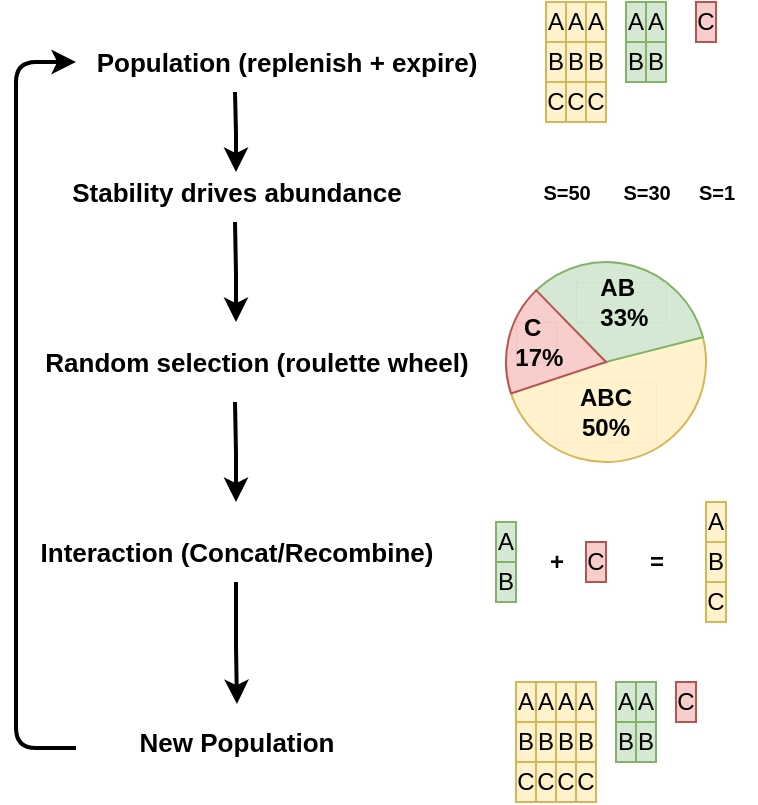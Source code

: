 <mxfile version="28.2.0">
  <diagram name="Page-1" id="aj6ILeAGqi16sulw5opv">
    <mxGraphModel grid="1" page="1" gridSize="10" guides="1" tooltips="1" connect="1" arrows="1" fold="1" pageScale="1" pageWidth="850" pageHeight="1100" math="0" shadow="0">
      <root>
        <mxCell id="0" />
        <mxCell id="1" parent="0" />
        <mxCell id="lmlzSXmy3zsbeizYmBdr-4" value="" style="verticalLabelPosition=bottom;verticalAlign=top;html=1;shape=mxgraph.basic.pie;fillColor=#fff2cc;strokeColor=#d6b656;startAngle=0.2;endAngle=0.711;" vertex="1" parent="1">
          <mxGeometry x="525" y="310" width="100" height="100" as="geometry" />
        </mxCell>
        <mxCell id="lmlzSXmy3zsbeizYmBdr-5" value="" style="verticalLabelPosition=bottom;verticalAlign=top;html=1;shape=mxgraph.basic.pie;fillColor=#d5e8d4;strokeColor=#82b366;startAngle=0.168;endAngle=0.502;rotation=-105;" vertex="1" parent="1">
          <mxGeometry x="525" y="310" width="100" height="100" as="geometry" />
        </mxCell>
        <mxCell id="lmlzSXmy3zsbeizYmBdr-10" value="" style="verticalLabelPosition=bottom;verticalAlign=top;html=1;shape=mxgraph.basic.pie;fillColor=#f8cecc;strokeColor=#b85450;startAngle=0.324;endAngle=0.502;rotation=135;" vertex="1" parent="1">
          <mxGeometry x="524.997" y="309.997" width="100" height="100" as="geometry" />
        </mxCell>
        <mxCell id="lmlzSXmy3zsbeizYmBdr-14" value="ABC 50%" style="shape=rect;strokeWidth=0;fontStyle=1;html=1;whiteSpace=wrap;align=center;fillColor=#fff2cc;strokeColor=#d6b656;" vertex="1" parent="1">
          <mxGeometry x="550" y="370" width="50" height="30" as="geometry" />
        </mxCell>
        <mxCell id="lmlzSXmy3zsbeizYmBdr-15" value="" style="align=left;html=1;verticalAlign=middle;labelPosition=right;verticalLabelPosition=middle;labelBackgroundColor=none;fontSize=10" connectable="0" vertex="1" parent="lmlzSXmy3zsbeizYmBdr-14">
          <mxGeometry x="50" y="15" as="geometry" />
        </mxCell>
        <mxCell id="lmlzSXmy3zsbeizYmBdr-21" value="C&amp;nbsp;&lt;div&gt;&amp;nbsp;17%&lt;/div&gt;" style="shape=rect;strokeWidth=0;fontStyle=1;html=1;whiteSpace=wrap;align=center;fillColor=#f8cecc;strokeColor=#b85450;" vertex="1" parent="1">
          <mxGeometry x="530" y="340" width="20" height="20" as="geometry" />
        </mxCell>
        <mxCell id="lmlzSXmy3zsbeizYmBdr-22" value="" style="align=left;html=1;verticalAlign=middle;labelPosition=right;verticalLabelPosition=middle;labelBackgroundColor=none;fontSize=10" connectable="0" vertex="1" parent="lmlzSXmy3zsbeizYmBdr-21">
          <mxGeometry x="20" y="10" as="geometry" />
        </mxCell>
        <mxCell id="lmlzSXmy3zsbeizYmBdr-24" value="&lt;b&gt;&lt;font style=&quot;font-size: 13px;&quot;&gt;Population (replenish + expire)&lt;/font&gt;&lt;/b&gt;" style="text;html=1;align=center;verticalAlign=middle;resizable=0;points=[];autosize=1;strokeColor=none;fillColor=none;" vertex="1" parent="1">
          <mxGeometry x="310" y="195" width="210" height="30" as="geometry" />
        </mxCell>
        <mxCell id="lmlzSXmy3zsbeizYmBdr-26" value="&lt;b&gt;&lt;font style=&quot;font-size: 13px;&quot;&gt;Random selection (roulette wheel)&lt;/font&gt;&lt;/b&gt;" style="text;html=1;align=center;verticalAlign=middle;resizable=0;points=[];autosize=1;strokeColor=none;fillColor=none;" vertex="1" parent="1">
          <mxGeometry x="280" y="345" width="240" height="30" as="geometry" />
        </mxCell>
        <mxCell id="lmlzSXmy3zsbeizYmBdr-82" value="" style="edgeStyle=orthogonalEdgeStyle;rounded=0;orthogonalLoop=1;jettySize=auto;html=1;strokeWidth=2;entryX=0.504;entryY=-0.133;entryDx=0;entryDy=0;entryPerimeter=0;" edge="1" parent="1" source="lmlzSXmy3zsbeizYmBdr-46" target="lmlzSXmy3zsbeizYmBdr-68">
          <mxGeometry relative="1" as="geometry">
            <mxPoint x="390" y="520" as="targetPoint" />
          </mxGeometry>
        </mxCell>
        <mxCell id="lmlzSXmy3zsbeizYmBdr-46" value="&lt;b&gt;&lt;font style=&quot;font-size: 13px;&quot;&gt;Interaction (Concat/Recombine)&lt;/font&gt;&lt;/b&gt;" style="text;html=1;align=center;verticalAlign=middle;resizable=0;points=[];autosize=1;strokeColor=none;fillColor=none;" vertex="1" parent="1">
          <mxGeometry x="280" y="440" width="220" height="30" as="geometry" />
        </mxCell>
        <mxCell id="lmlzSXmy3zsbeizYmBdr-68" value="&lt;b&gt;&lt;font style=&quot;font-size: 13px;&quot;&gt;New Population&lt;/font&gt;&lt;/b&gt;" style="text;html=1;align=center;verticalAlign=middle;resizable=0;points=[];autosize=1;strokeColor=none;fillColor=none;" vertex="1" parent="1">
          <mxGeometry x="330" y="535" width="120" height="30" as="geometry" />
        </mxCell>
        <mxCell id="lmlzSXmy3zsbeizYmBdr-70" value="" style="endArrow=classic;html=1;rounded=1;strokeWidth=2;curved=0;" edge="1" parent="1">
          <mxGeometry width="50" height="50" relative="1" as="geometry">
            <mxPoint x="310" y="553" as="sourcePoint" />
            <mxPoint x="310" y="210" as="targetPoint" />
            <Array as="points">
              <mxPoint x="280" y="553" />
              <mxPoint x="280" y="490" />
              <mxPoint x="280" y="440" />
              <mxPoint x="280" y="210" />
            </Array>
          </mxGeometry>
        </mxCell>
        <mxCell id="lmlzSXmy3zsbeizYmBdr-76" value="" style="group" connectable="0" vertex="1" parent="1">
          <mxGeometry x="545" y="180" width="60" height="60" as="geometry" />
        </mxCell>
        <mxCell id="lvKgKvXLOtJM2dlG6-CL-1" value="A" style="rounded=0;whiteSpace=wrap;html=1;fillColor=#fff2cc;strokeColor=#d6b656;" vertex="1" parent="lmlzSXmy3zsbeizYmBdr-76">
          <mxGeometry x="10" width="10" height="20" as="geometry" />
        </mxCell>
        <mxCell id="lvKgKvXLOtJM2dlG6-CL-2" value="B" style="rounded=0;whiteSpace=wrap;html=1;fillColor=#fff2cc;strokeColor=#d6b656;" vertex="1" parent="lmlzSXmy3zsbeizYmBdr-76">
          <mxGeometry x="10" y="20" width="10" height="20" as="geometry" />
        </mxCell>
        <mxCell id="lvKgKvXLOtJM2dlG6-CL-3" value="C" style="rounded=0;whiteSpace=wrap;html=1;fillColor=#fff2cc;strokeColor=#d6b656;" vertex="1" parent="lmlzSXmy3zsbeizYmBdr-76">
          <mxGeometry x="10" y="40" width="10" height="20" as="geometry" />
        </mxCell>
        <mxCell id="lvKgKvXLOtJM2dlG6-CL-5" value="A" style="rounded=0;whiteSpace=wrap;html=1;fillColor=#fff2cc;strokeColor=#d6b656;" vertex="1" parent="lmlzSXmy3zsbeizYmBdr-76">
          <mxGeometry x="20" width="10" height="20" as="geometry" />
        </mxCell>
        <mxCell id="lvKgKvXLOtJM2dlG6-CL-6" value="B" style="rounded=0;whiteSpace=wrap;html=1;fillColor=#fff2cc;strokeColor=#d6b656;" vertex="1" parent="lmlzSXmy3zsbeizYmBdr-76">
          <mxGeometry x="20" y="20" width="10" height="20" as="geometry" />
        </mxCell>
        <mxCell id="lvKgKvXLOtJM2dlG6-CL-7" value="C" style="rounded=0;whiteSpace=wrap;html=1;fillColor=#fff2cc;strokeColor=#d6b656;" vertex="1" parent="lmlzSXmy3zsbeizYmBdr-76">
          <mxGeometry x="20" y="40" width="10" height="20" as="geometry" />
        </mxCell>
        <mxCell id="lvKgKvXLOtJM2dlG6-CL-10" value="A" style="rounded=0;whiteSpace=wrap;html=1;fillColor=#d5e8d4;strokeColor=#82b366;" vertex="1" parent="lmlzSXmy3zsbeizYmBdr-76">
          <mxGeometry x="40" width="10" height="20" as="geometry" />
        </mxCell>
        <mxCell id="lvKgKvXLOtJM2dlG6-CL-11" value="B" style="rounded=0;whiteSpace=wrap;html=1;fillColor=#d5e8d4;strokeColor=#82b366;" vertex="1" parent="lmlzSXmy3zsbeizYmBdr-76">
          <mxGeometry x="50" y="20" width="10" height="20" as="geometry" />
        </mxCell>
        <mxCell id="lvKgKvXLOtJM2dlG6-CL-14" value="A" style="rounded=0;whiteSpace=wrap;html=1;fillColor=#d5e8d4;strokeColor=#82b366;" vertex="1" parent="lmlzSXmy3zsbeizYmBdr-76">
          <mxGeometry x="50" width="10" height="20" as="geometry" />
        </mxCell>
        <mxCell id="lvKgKvXLOtJM2dlG6-CL-15" value="B" style="rounded=0;whiteSpace=wrap;html=1;fillColor=#d5e8d4;strokeColor=#82b366;" vertex="1" parent="lmlzSXmy3zsbeizYmBdr-76">
          <mxGeometry x="40" y="20" width="10" height="20" as="geometry" />
        </mxCell>
        <mxCell id="lvKgKvXLOtJM2dlG6-CL-16" value="A" style="rounded=0;whiteSpace=wrap;html=1;fillColor=#fff2cc;strokeColor=#d6b656;" vertex="1" parent="lmlzSXmy3zsbeizYmBdr-76">
          <mxGeometry width="10" height="20" as="geometry" />
        </mxCell>
        <mxCell id="lvKgKvXLOtJM2dlG6-CL-17" value="B" style="rounded=0;whiteSpace=wrap;html=1;fillColor=#fff2cc;strokeColor=#d6b656;" vertex="1" parent="lmlzSXmy3zsbeizYmBdr-76">
          <mxGeometry y="20" width="10" height="20" as="geometry" />
        </mxCell>
        <mxCell id="lvKgKvXLOtJM2dlG6-CL-18" value="C" style="rounded=0;whiteSpace=wrap;html=1;fillColor=#fff2cc;strokeColor=#d6b656;" vertex="1" parent="lmlzSXmy3zsbeizYmBdr-76">
          <mxGeometry y="40" width="10" height="20" as="geometry" />
        </mxCell>
        <mxCell id="lmlzSXmy3zsbeizYmBdr-78" value="" style="group" connectable="0" vertex="1" parent="1">
          <mxGeometry x="520" y="430" width="115" height="60" as="geometry" />
        </mxCell>
        <mxCell id="lmlzSXmy3zsbeizYmBdr-27" value="C" style="rounded=0;whiteSpace=wrap;html=1;fillColor=#f8cecc;strokeColor=#b85450;" vertex="1" parent="lmlzSXmy3zsbeizYmBdr-78">
          <mxGeometry x="45" y="20" width="10" height="20" as="geometry" />
        </mxCell>
        <mxCell id="lmlzSXmy3zsbeizYmBdr-28" value="A" style="rounded=0;whiteSpace=wrap;html=1;fillColor=#d5e8d4;strokeColor=#82b366;" vertex="1" parent="lmlzSXmy3zsbeizYmBdr-78">
          <mxGeometry y="10" width="10" height="20" as="geometry" />
        </mxCell>
        <mxCell id="lmlzSXmy3zsbeizYmBdr-29" value="B" style="rounded=0;whiteSpace=wrap;html=1;fillColor=#d5e8d4;strokeColor=#82b366;" vertex="1" parent="lmlzSXmy3zsbeizYmBdr-78">
          <mxGeometry y="30" width="10" height="20" as="geometry" />
        </mxCell>
        <mxCell id="lmlzSXmy3zsbeizYmBdr-34" value="&lt;b&gt;+&lt;/b&gt;" style="text;html=1;align=center;verticalAlign=middle;resizable=0;points=[];autosize=1;strokeColor=none;fillColor=none;" vertex="1" parent="lmlzSXmy3zsbeizYmBdr-78">
          <mxGeometry x="15" y="15" width="30" height="30" as="geometry" />
        </mxCell>
        <mxCell id="lmlzSXmy3zsbeizYmBdr-38" value="&lt;b&gt;=&lt;/b&gt;" style="text;html=1;align=center;verticalAlign=middle;resizable=0;points=[];autosize=1;strokeColor=none;fillColor=none;" vertex="1" parent="lmlzSXmy3zsbeizYmBdr-78">
          <mxGeometry x="65" y="15" width="30" height="30" as="geometry" />
        </mxCell>
        <mxCell id="lmlzSXmy3zsbeizYmBdr-39" value="A" style="rounded=0;whiteSpace=wrap;html=1;fillColor=#fff2cc;strokeColor=#d6b656;" vertex="1" parent="lmlzSXmy3zsbeizYmBdr-78">
          <mxGeometry x="105" width="10" height="20" as="geometry" />
        </mxCell>
        <mxCell id="lmlzSXmy3zsbeizYmBdr-40" value="B" style="rounded=0;whiteSpace=wrap;html=1;fillColor=#fff2cc;strokeColor=#d6b656;" vertex="1" parent="lmlzSXmy3zsbeizYmBdr-78">
          <mxGeometry x="105" y="20" width="10" height="20" as="geometry" />
        </mxCell>
        <mxCell id="lmlzSXmy3zsbeizYmBdr-41" value="C" style="rounded=0;whiteSpace=wrap;html=1;fillColor=#fff2cc;strokeColor=#d6b656;" vertex="1" parent="lmlzSXmy3zsbeizYmBdr-78">
          <mxGeometry x="105" y="40" width="10" height="20" as="geometry" />
        </mxCell>
        <mxCell id="lmlzSXmy3zsbeizYmBdr-83" value="" style="edgeStyle=orthogonalEdgeStyle;rounded=0;orthogonalLoop=1;jettySize=auto;html=1;strokeWidth=2;" edge="1" parent="1">
          <mxGeometry relative="1" as="geometry">
            <mxPoint x="389.5" y="380" as="sourcePoint" />
            <mxPoint x="390" y="430" as="targetPoint" />
          </mxGeometry>
        </mxCell>
        <mxCell id="lmlzSXmy3zsbeizYmBdr-86" value="AB&amp;nbsp; &amp;nbsp;33%" style="shape=rect;strokeWidth=0;fontStyle=1;html=1;whiteSpace=wrap;align=center;fillColor=#d5e8d4;strokeColor=#82b366;" vertex="1" parent="1">
          <mxGeometry x="560" y="320" width="45" height="20" as="geometry" />
        </mxCell>
        <mxCell id="lmlzSXmy3zsbeizYmBdr-87" value="" style="align=left;html=1;verticalAlign=middle;labelPosition=right;verticalLabelPosition=middle;labelBackgroundColor=none;fontSize=10" connectable="0" vertex="1" parent="lmlzSXmy3zsbeizYmBdr-86">
          <mxGeometry x="45" y="10" as="geometry" />
        </mxCell>
        <mxCell id="lmlzSXmy3zsbeizYmBdr-95" value="&lt;b&gt;&lt;font style=&quot;font-size: 10px;&quot;&gt;S=50&lt;/font&gt;&lt;/b&gt;" style="text;html=1;align=center;verticalAlign=middle;resizable=0;points=[];autosize=1;strokeColor=none;fillColor=none;" vertex="1" parent="1">
          <mxGeometry x="530" y="260" width="50" height="30" as="geometry" />
        </mxCell>
        <mxCell id="lmlzSXmy3zsbeizYmBdr-96" value="&lt;b&gt;&lt;font style=&quot;font-size: 10px;&quot;&gt;S=30&lt;/font&gt;&lt;/b&gt;" style="text;html=1;align=center;verticalAlign=middle;resizable=0;points=[];autosize=1;strokeColor=none;fillColor=none;" vertex="1" parent="1">
          <mxGeometry x="570" y="260" width="50" height="30" as="geometry" />
        </mxCell>
        <mxCell id="lmlzSXmy3zsbeizYmBdr-97" value="&lt;b&gt;&lt;font style=&quot;font-size: 10px;&quot;&gt;S=1&lt;/font&gt;&lt;/b&gt;" style="text;html=1;align=center;verticalAlign=middle;resizable=0;points=[];autosize=1;strokeColor=none;fillColor=none;" vertex="1" parent="1">
          <mxGeometry x="610" y="260" width="40" height="30" as="geometry" />
        </mxCell>
        <mxCell id="lvKgKvXLOtJM2dlG6-CL-12" value="C" style="rounded=0;whiteSpace=wrap;html=1;fillColor=#f8cecc;strokeColor=#b85450;" vertex="1" parent="1">
          <mxGeometry x="620" y="180" width="10" height="20" as="geometry" />
        </mxCell>
        <mxCell id="lmlzSXmy3zsbeizYmBdr-105" value="&lt;span style=&quot;font-size: 13px;&quot;&gt;&lt;b&gt;Stability drives abundance&lt;/b&gt;&lt;/span&gt;" style="text;html=1;align=center;verticalAlign=middle;resizable=0;points=[];autosize=1;strokeColor=none;fillColor=none;" vertex="1" parent="1">
          <mxGeometry x="295" y="260" width="190" height="30" as="geometry" />
        </mxCell>
        <mxCell id="lmlzSXmy3zsbeizYmBdr-107" value="" style="edgeStyle=orthogonalEdgeStyle;rounded=0;orthogonalLoop=1;jettySize=auto;html=1;strokeWidth=2;" edge="1" parent="1">
          <mxGeometry relative="1" as="geometry">
            <mxPoint x="389.5" y="290" as="sourcePoint" />
            <mxPoint x="390" y="340" as="targetPoint" />
          </mxGeometry>
        </mxCell>
        <mxCell id="lmlzSXmy3zsbeizYmBdr-108" value="" style="edgeStyle=orthogonalEdgeStyle;rounded=0;orthogonalLoop=1;jettySize=auto;html=1;strokeWidth=2;" edge="1" parent="1">
          <mxGeometry relative="1" as="geometry">
            <mxPoint x="389.5" y="225" as="sourcePoint" />
            <mxPoint x="390" y="265" as="targetPoint" />
          </mxGeometry>
        </mxCell>
        <mxCell id="lmlzSXmy3zsbeizYmBdr-110" value="" style="group" connectable="0" vertex="1" parent="1">
          <mxGeometry x="530" y="520" width="90" height="60" as="geometry" />
        </mxCell>
        <mxCell id="lmlzSXmy3zsbeizYmBdr-79" value="" style="group" connectable="0" vertex="1" parent="lmlzSXmy3zsbeizYmBdr-110">
          <mxGeometry width="70" height="60" as="geometry" />
        </mxCell>
        <mxCell id="lmlzSXmy3zsbeizYmBdr-48" value="A" style="rounded=0;whiteSpace=wrap;html=1;fillColor=#fff2cc;strokeColor=#d6b656;" vertex="1" parent="lmlzSXmy3zsbeizYmBdr-79">
          <mxGeometry x="20" width="10" height="20" as="geometry" />
        </mxCell>
        <mxCell id="lmlzSXmy3zsbeizYmBdr-49" value="B" style="rounded=0;whiteSpace=wrap;html=1;fillColor=#fff2cc;strokeColor=#d6b656;" vertex="1" parent="lmlzSXmy3zsbeizYmBdr-79">
          <mxGeometry x="20" y="20" width="10" height="20" as="geometry" />
        </mxCell>
        <mxCell id="lmlzSXmy3zsbeizYmBdr-50" value="C" style="rounded=0;whiteSpace=wrap;html=1;fillColor=#fff2cc;strokeColor=#d6b656;" vertex="1" parent="lmlzSXmy3zsbeizYmBdr-79">
          <mxGeometry x="20" y="40" width="10" height="20" as="geometry" />
        </mxCell>
        <mxCell id="lmlzSXmy3zsbeizYmBdr-51" value="A" style="rounded=0;whiteSpace=wrap;html=1;fillColor=#fff2cc;strokeColor=#d6b656;" vertex="1" parent="lmlzSXmy3zsbeizYmBdr-79">
          <mxGeometry x="30" width="10" height="20" as="geometry" />
        </mxCell>
        <mxCell id="lmlzSXmy3zsbeizYmBdr-52" value="B" style="rounded=0;whiteSpace=wrap;html=1;fillColor=#fff2cc;strokeColor=#d6b656;" vertex="1" parent="lmlzSXmy3zsbeizYmBdr-79">
          <mxGeometry x="30" y="20" width="10" height="20" as="geometry" />
        </mxCell>
        <mxCell id="lmlzSXmy3zsbeizYmBdr-53" value="C" style="rounded=0;whiteSpace=wrap;html=1;fillColor=#fff2cc;strokeColor=#d6b656;" vertex="1" parent="lmlzSXmy3zsbeizYmBdr-79">
          <mxGeometry x="30" y="40" width="10" height="20" as="geometry" />
        </mxCell>
        <mxCell id="lmlzSXmy3zsbeizYmBdr-54" value="A" style="rounded=0;whiteSpace=wrap;html=1;fillColor=#d5e8d4;strokeColor=#82b366;" vertex="1" parent="lmlzSXmy3zsbeizYmBdr-79">
          <mxGeometry x="50" width="10" height="20" as="geometry" />
        </mxCell>
        <mxCell id="lmlzSXmy3zsbeizYmBdr-55" value="B" style="rounded=0;whiteSpace=wrap;html=1;fillColor=#d5e8d4;strokeColor=#82b366;" vertex="1" parent="lmlzSXmy3zsbeizYmBdr-79">
          <mxGeometry x="50" y="20" width="10" height="20" as="geometry" />
        </mxCell>
        <mxCell id="lmlzSXmy3zsbeizYmBdr-57" value="A" style="rounded=0;whiteSpace=wrap;html=1;fillColor=#d5e8d4;strokeColor=#82b366;" vertex="1" parent="lmlzSXmy3zsbeizYmBdr-79">
          <mxGeometry x="60" width="10" height="20" as="geometry" />
        </mxCell>
        <mxCell id="lmlzSXmy3zsbeizYmBdr-58" value="B" style="rounded=0;whiteSpace=wrap;html=1;fillColor=#d5e8d4;strokeColor=#82b366;" vertex="1" parent="lmlzSXmy3zsbeizYmBdr-79">
          <mxGeometry x="60" y="20" width="10" height="20" as="geometry" />
        </mxCell>
        <mxCell id="lmlzSXmy3zsbeizYmBdr-59" value="A" style="rounded=0;whiteSpace=wrap;html=1;fillColor=#fff2cc;strokeColor=#d6b656;" vertex="1" parent="lmlzSXmy3zsbeizYmBdr-79">
          <mxGeometry x="10" width="10" height="20" as="geometry" />
        </mxCell>
        <mxCell id="lmlzSXmy3zsbeizYmBdr-60" value="B" style="rounded=0;whiteSpace=wrap;html=1;fillColor=#fff2cc;strokeColor=#d6b656;" vertex="1" parent="lmlzSXmy3zsbeizYmBdr-79">
          <mxGeometry x="10" y="20" width="10" height="20" as="geometry" />
        </mxCell>
        <mxCell id="lmlzSXmy3zsbeizYmBdr-61" value="C" style="rounded=0;whiteSpace=wrap;html=1;fillColor=#fff2cc;strokeColor=#d6b656;" vertex="1" parent="lmlzSXmy3zsbeizYmBdr-79">
          <mxGeometry x="10" y="40" width="10" height="20" as="geometry" />
        </mxCell>
        <mxCell id="lmlzSXmy3zsbeizYmBdr-62" value="A" style="rounded=0;whiteSpace=wrap;html=1;fillColor=#fff2cc;strokeColor=#d6b656;" vertex="1" parent="lmlzSXmy3zsbeizYmBdr-79">
          <mxGeometry width="10" height="20" as="geometry" />
        </mxCell>
        <mxCell id="lmlzSXmy3zsbeizYmBdr-63" value="B" style="rounded=0;whiteSpace=wrap;html=1;fillColor=#fff2cc;strokeColor=#d6b656;" vertex="1" parent="lmlzSXmy3zsbeizYmBdr-79">
          <mxGeometry y="20" width="10" height="20" as="geometry" />
        </mxCell>
        <mxCell id="lmlzSXmy3zsbeizYmBdr-64" value="C" style="rounded=0;whiteSpace=wrap;html=1;fillColor=#fff2cc;strokeColor=#d6b656;" vertex="1" parent="lmlzSXmy3zsbeizYmBdr-79">
          <mxGeometry y="40" width="10" height="20" as="geometry" />
        </mxCell>
        <mxCell id="lmlzSXmy3zsbeizYmBdr-56" value="C" style="rounded=0;whiteSpace=wrap;html=1;fillColor=#f8cecc;strokeColor=#b85450;" vertex="1" parent="lmlzSXmy3zsbeizYmBdr-110">
          <mxGeometry x="80" width="10" height="20" as="geometry" />
        </mxCell>
      </root>
    </mxGraphModel>
  </diagram>
</mxfile>
